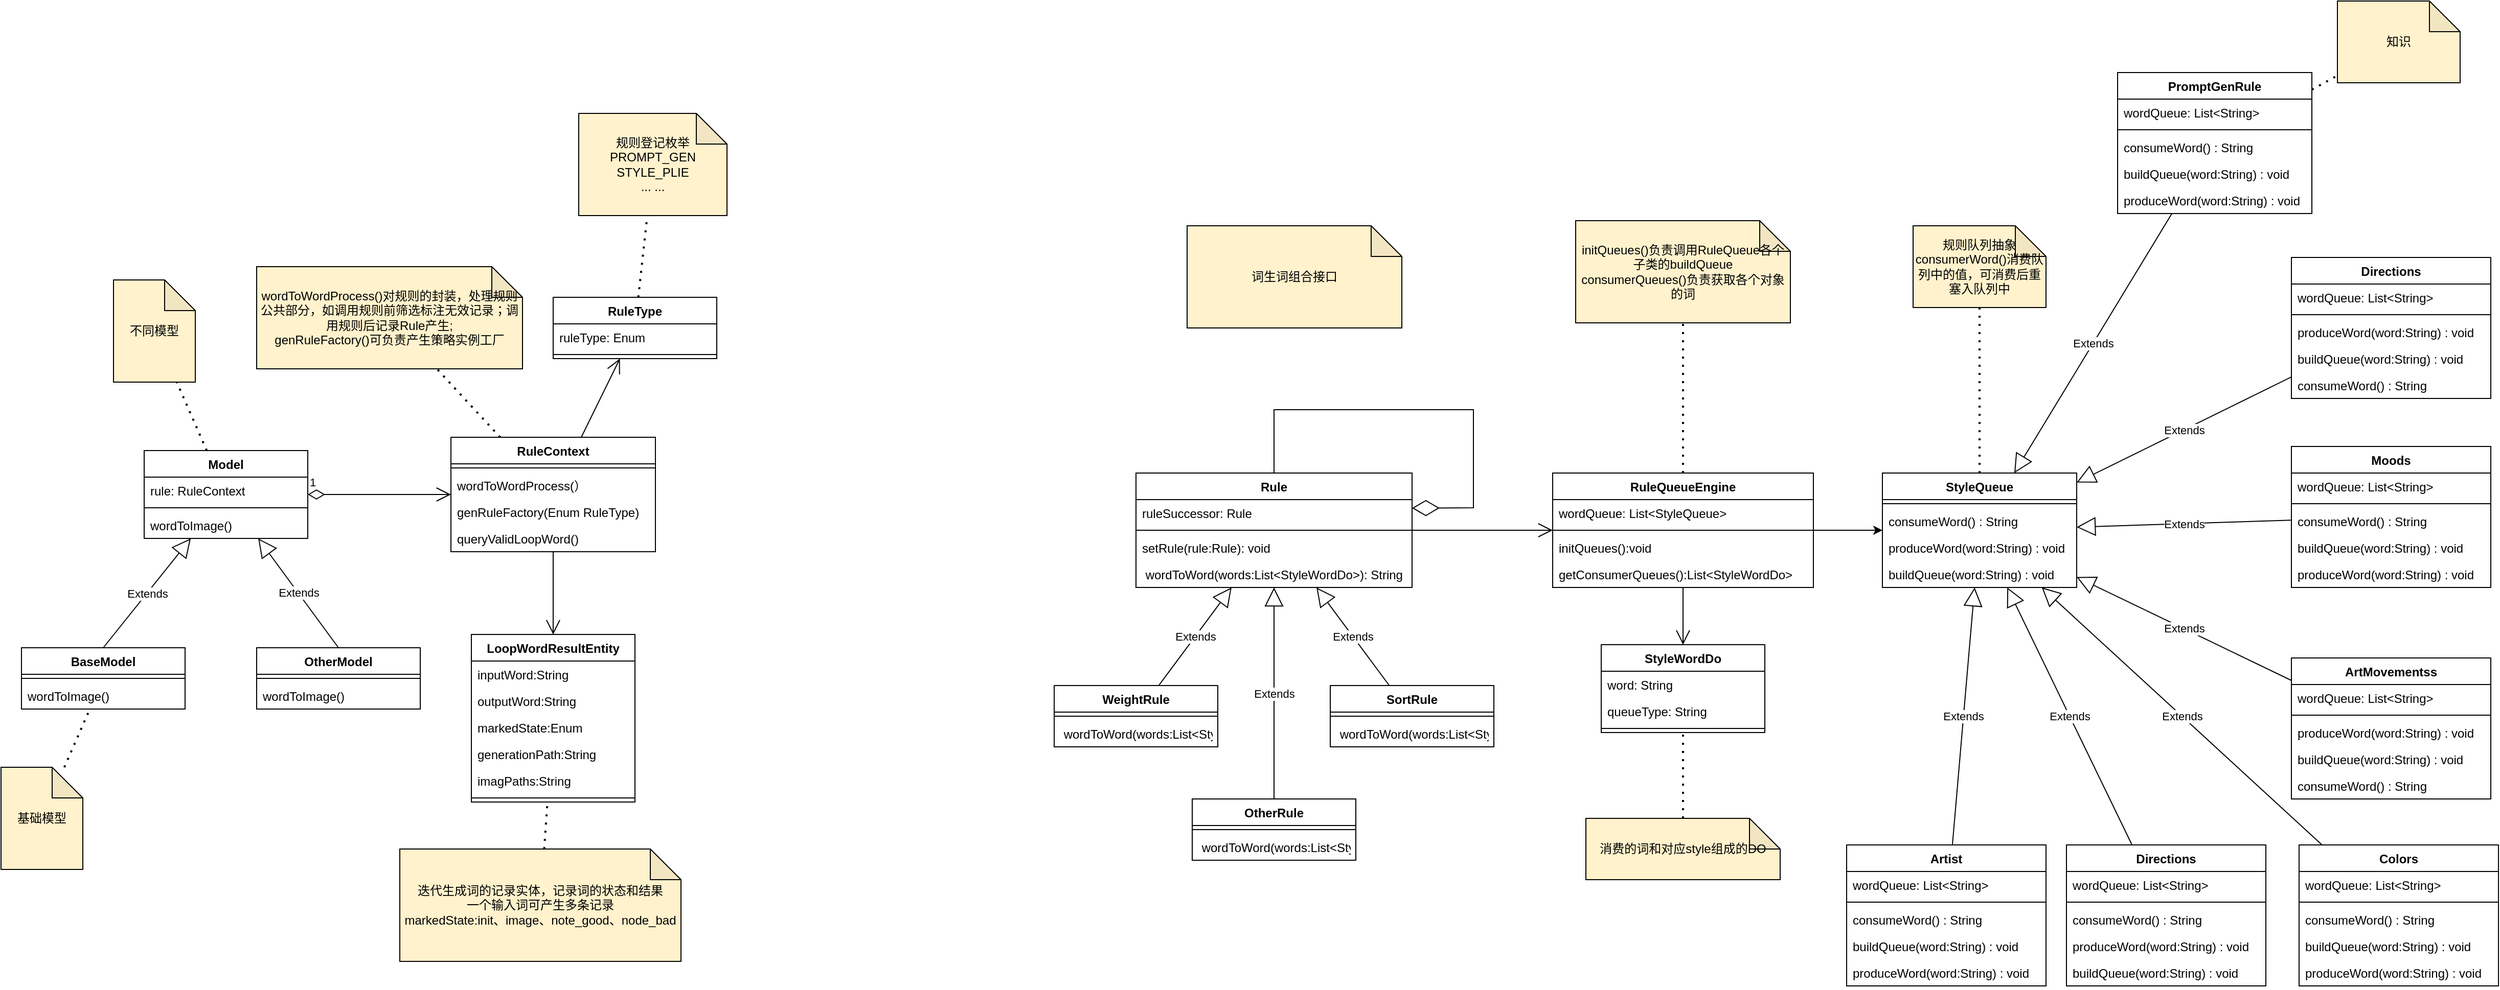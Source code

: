 <mxfile version="20.8.23" type="github">
  <diagram id="C5RBs43oDa-KdzZeNtuy" name="Page-1">
    <mxGraphModel dx="1760" dy="377" grid="1" gridSize="10" guides="1" tooltips="1" connect="1" arrows="1" fold="1" page="1" pageScale="1" pageWidth="827" pageHeight="1169" math="0" shadow="0">
      <root>
        <mxCell id="WIyWlLk6GJQsqaUBKTNV-0" />
        <mxCell id="WIyWlLk6GJQsqaUBKTNV-1" parent="WIyWlLk6GJQsqaUBKTNV-0" />
        <mxCell id="khj0u-b_a6s8w3uMLPm0-22" value="消费的词和对应style组成的DO" style="shape=note;whiteSpace=wrap;html=1;backgroundOutline=1;darkOpacity=0.05;fillColor=#FFF2CC;" vertex="1" parent="WIyWlLk6GJQsqaUBKTNV-1">
          <mxGeometry x="1310" y="1120" width="190" height="60" as="geometry" />
        </mxCell>
        <mxCell id="khj0u-b_a6s8w3uMLPm0-139" style="edgeStyle=orthogonalEdgeStyle;rounded=0;orthogonalLoop=1;jettySize=auto;html=1;" edge="1" parent="WIyWlLk6GJQsqaUBKTNV-1" source="khj0u-b_a6s8w3uMLPm0-25" target="khj0u-b_a6s8w3uMLPm0-44">
          <mxGeometry relative="1" as="geometry" />
        </mxCell>
        <mxCell id="khj0u-b_a6s8w3uMLPm0-25" value="RuleQueueEngine" style="swimlane;fontStyle=1;align=center;verticalAlign=top;childLayout=stackLayout;horizontal=1;startSize=26;horizontalStack=0;resizeParent=1;resizeParentMax=0;resizeLast=0;collapsible=1;marginBottom=0;" vertex="1" parent="WIyWlLk6GJQsqaUBKTNV-1">
          <mxGeometry x="1277.5" y="782" width="255" height="112" as="geometry" />
        </mxCell>
        <mxCell id="khj0u-b_a6s8w3uMLPm0-140" value="wordQueue: List&lt;StyleQueue&gt;" style="text;strokeColor=none;fillColor=none;align=left;verticalAlign=top;spacingLeft=4;spacingRight=4;overflow=hidden;rotatable=0;points=[[0,0.5],[1,0.5]];portConstraint=eastwest;" vertex="1" parent="khj0u-b_a6s8w3uMLPm0-25">
          <mxGeometry y="26" width="255" height="26" as="geometry" />
        </mxCell>
        <mxCell id="khj0u-b_a6s8w3uMLPm0-26" value="" style="line;strokeWidth=1;fillColor=none;align=left;verticalAlign=middle;spacingTop=-1;spacingLeft=3;spacingRight=3;rotatable=0;labelPosition=right;points=[];portConstraint=eastwest;strokeColor=inherit;" vertex="1" parent="khj0u-b_a6s8w3uMLPm0-25">
          <mxGeometry y="52" width="255" height="8" as="geometry" />
        </mxCell>
        <mxCell id="khj0u-b_a6s8w3uMLPm0-27" value="initQueues():void" style="text;strokeColor=none;fillColor=none;align=left;verticalAlign=top;spacingLeft=4;spacingRight=4;overflow=hidden;rotatable=0;points=[[0,0.5],[1,0.5]];portConstraint=eastwest;" vertex="1" parent="khj0u-b_a6s8w3uMLPm0-25">
          <mxGeometry y="60" width="255" height="26" as="geometry" />
        </mxCell>
        <mxCell id="khj0u-b_a6s8w3uMLPm0-28" value="getConsumerQueues():List&lt;StyleWordDo&gt;" style="text;strokeColor=none;fillColor=none;align=left;verticalAlign=top;spacingLeft=4;spacingRight=4;overflow=hidden;rotatable=0;points=[[0,0.5],[1,0.5]];portConstraint=eastwest;" vertex="1" parent="khj0u-b_a6s8w3uMLPm0-25">
          <mxGeometry y="86" width="255" height="26" as="geometry" />
        </mxCell>
        <mxCell id="khj0u-b_a6s8w3uMLPm0-30" value="initQueues()负责调用RuleQueue各个子类的buildQueue&lt;br&gt;consumerQueues()负责获取各个对象的词" style="shape=note;whiteSpace=wrap;html=1;backgroundOutline=1;darkOpacity=0.05;fillColor=#FFF2CC;" vertex="1" parent="WIyWlLk6GJQsqaUBKTNV-1">
          <mxGeometry x="1300" y="535" width="210" height="100" as="geometry" />
        </mxCell>
        <mxCell id="khj0u-b_a6s8w3uMLPm0-31" value="" style="endArrow=none;dashed=1;html=1;dashPattern=1 3;strokeWidth=2;rounded=0;" edge="1" parent="WIyWlLk6GJQsqaUBKTNV-1" source="khj0u-b_a6s8w3uMLPm0-25" target="khj0u-b_a6s8w3uMLPm0-30">
          <mxGeometry width="50" height="50" relative="1" as="geometry">
            <mxPoint x="1510" y="1102" as="sourcePoint" />
            <mxPoint x="1560" y="1052" as="targetPoint" />
          </mxGeometry>
        </mxCell>
        <mxCell id="khj0u-b_a6s8w3uMLPm0-32" value="Model" style="swimlane;fontStyle=1;align=center;verticalAlign=top;childLayout=stackLayout;horizontal=1;startSize=26;horizontalStack=0;resizeParent=1;resizeParentMax=0;resizeLast=0;collapsible=1;marginBottom=0;" vertex="1" parent="WIyWlLk6GJQsqaUBKTNV-1">
          <mxGeometry x="-100" y="760" width="160" height="86" as="geometry" />
        </mxCell>
        <mxCell id="khj0u-b_a6s8w3uMLPm0-33" value="rule: RuleContext" style="text;strokeColor=none;fillColor=none;align=left;verticalAlign=top;spacingLeft=4;spacingRight=4;overflow=hidden;rotatable=0;points=[[0,0.5],[1,0.5]];portConstraint=eastwest;" vertex="1" parent="khj0u-b_a6s8w3uMLPm0-32">
          <mxGeometry y="26" width="160" height="26" as="geometry" />
        </mxCell>
        <mxCell id="khj0u-b_a6s8w3uMLPm0-34" value="" style="line;strokeWidth=1;fillColor=none;align=left;verticalAlign=middle;spacingTop=-1;spacingLeft=3;spacingRight=3;rotatable=0;labelPosition=right;points=[];portConstraint=eastwest;strokeColor=inherit;" vertex="1" parent="khj0u-b_a6s8w3uMLPm0-32">
          <mxGeometry y="52" width="160" height="8" as="geometry" />
        </mxCell>
        <mxCell id="khj0u-b_a6s8w3uMLPm0-35" value="wordToImage()" style="text;strokeColor=none;fillColor=none;align=left;verticalAlign=top;spacingLeft=4;spacingRight=4;overflow=hidden;rotatable=0;points=[[0,0.5],[1,0.5]];portConstraint=eastwest;" vertex="1" parent="khj0u-b_a6s8w3uMLPm0-32">
          <mxGeometry y="60" width="160" height="26" as="geometry" />
        </mxCell>
        <mxCell id="khj0u-b_a6s8w3uMLPm0-36" value="BaseModel" style="swimlane;fontStyle=1;align=center;verticalAlign=top;childLayout=stackLayout;horizontal=1;startSize=26;horizontalStack=0;resizeParent=1;resizeParentMax=0;resizeLast=0;collapsible=1;marginBottom=0;" vertex="1" parent="WIyWlLk6GJQsqaUBKTNV-1">
          <mxGeometry x="-220" y="953" width="160" height="60" as="geometry" />
        </mxCell>
        <mxCell id="khj0u-b_a6s8w3uMLPm0-37" value="" style="line;strokeWidth=1;fillColor=none;align=left;verticalAlign=middle;spacingTop=-1;spacingLeft=3;spacingRight=3;rotatable=0;labelPosition=right;points=[];portConstraint=eastwest;strokeColor=inherit;" vertex="1" parent="khj0u-b_a6s8w3uMLPm0-36">
          <mxGeometry y="26" width="160" height="8" as="geometry" />
        </mxCell>
        <mxCell id="khj0u-b_a6s8w3uMLPm0-38" value="wordToImage()" style="text;strokeColor=none;fillColor=none;align=left;verticalAlign=top;spacingLeft=4;spacingRight=4;overflow=hidden;rotatable=0;points=[[0,0.5],[1,0.5]];portConstraint=eastwest;" vertex="1" parent="khj0u-b_a6s8w3uMLPm0-36">
          <mxGeometry y="34" width="160" height="26" as="geometry" />
        </mxCell>
        <mxCell id="khj0u-b_a6s8w3uMLPm0-39" value="Extends" style="endArrow=block;endSize=16;endFill=0;html=1;rounded=0;exitX=0.5;exitY=0;exitDx=0;exitDy=0;" edge="1" parent="WIyWlLk6GJQsqaUBKTNV-1" source="khj0u-b_a6s8w3uMLPm0-36" target="khj0u-b_a6s8w3uMLPm0-32">
          <mxGeometry width="160" relative="1" as="geometry">
            <mxPoint x="50" y="903" as="sourcePoint" />
            <mxPoint x="210" y="903" as="targetPoint" />
          </mxGeometry>
        </mxCell>
        <mxCell id="khj0u-b_a6s8w3uMLPm0-40" value="OtherModel" style="swimlane;fontStyle=1;align=center;verticalAlign=top;childLayout=stackLayout;horizontal=1;startSize=26;horizontalStack=0;resizeParent=1;resizeParentMax=0;resizeLast=0;collapsible=1;marginBottom=0;" vertex="1" parent="WIyWlLk6GJQsqaUBKTNV-1">
          <mxGeometry x="10" y="953" width="160" height="60" as="geometry" />
        </mxCell>
        <mxCell id="khj0u-b_a6s8w3uMLPm0-41" value="" style="line;strokeWidth=1;fillColor=none;align=left;verticalAlign=middle;spacingTop=-1;spacingLeft=3;spacingRight=3;rotatable=0;labelPosition=right;points=[];portConstraint=eastwest;strokeColor=inherit;" vertex="1" parent="khj0u-b_a6s8w3uMLPm0-40">
          <mxGeometry y="26" width="160" height="8" as="geometry" />
        </mxCell>
        <mxCell id="khj0u-b_a6s8w3uMLPm0-42" value="wordToImage()" style="text;strokeColor=none;fillColor=none;align=left;verticalAlign=top;spacingLeft=4;spacingRight=4;overflow=hidden;rotatable=0;points=[[0,0.5],[1,0.5]];portConstraint=eastwest;" vertex="1" parent="khj0u-b_a6s8w3uMLPm0-40">
          <mxGeometry y="34" width="160" height="26" as="geometry" />
        </mxCell>
        <mxCell id="khj0u-b_a6s8w3uMLPm0-43" value="Extends" style="endArrow=block;endSize=16;endFill=0;html=1;rounded=0;exitX=0.5;exitY=0;exitDx=0;exitDy=0;" edge="1" parent="WIyWlLk6GJQsqaUBKTNV-1" source="khj0u-b_a6s8w3uMLPm0-40" target="khj0u-b_a6s8w3uMLPm0-32">
          <mxGeometry width="160" relative="1" as="geometry">
            <mxPoint x="120" y="923" as="sourcePoint" />
            <mxPoint x="280" y="923" as="targetPoint" />
          </mxGeometry>
        </mxCell>
        <mxCell id="khj0u-b_a6s8w3uMLPm0-44" value="StyleQueue" style="swimlane;fontStyle=1;align=center;verticalAlign=top;childLayout=stackLayout;horizontal=1;startSize=26;horizontalStack=0;resizeParent=1;resizeParentMax=0;resizeLast=0;collapsible=1;marginBottom=0;" vertex="1" parent="WIyWlLk6GJQsqaUBKTNV-1">
          <mxGeometry x="1600" y="782" width="190" height="112" as="geometry" />
        </mxCell>
        <mxCell id="khj0u-b_a6s8w3uMLPm0-45" value="" style="line;strokeWidth=1;fillColor=none;align=left;verticalAlign=middle;spacingTop=-1;spacingLeft=3;spacingRight=3;rotatable=0;labelPosition=right;points=[];portConstraint=eastwest;strokeColor=inherit;" vertex="1" parent="khj0u-b_a6s8w3uMLPm0-44">
          <mxGeometry y="26" width="190" height="8" as="geometry" />
        </mxCell>
        <mxCell id="khj0u-b_a6s8w3uMLPm0-46" value="consumeWord() : String" style="text;strokeColor=none;fillColor=none;align=left;verticalAlign=top;spacingLeft=4;spacingRight=4;overflow=hidden;rotatable=0;points=[[0,0.5],[1,0.5]];portConstraint=eastwest;" vertex="1" parent="khj0u-b_a6s8w3uMLPm0-44">
          <mxGeometry y="34" width="190" height="26" as="geometry" />
        </mxCell>
        <mxCell id="khj0u-b_a6s8w3uMLPm0-132" value="produceWord(word:String) : void" style="text;strokeColor=none;fillColor=none;align=left;verticalAlign=top;spacingLeft=4;spacingRight=4;overflow=hidden;rotatable=0;points=[[0,0.5],[1,0.5]];portConstraint=eastwest;" vertex="1" parent="khj0u-b_a6s8w3uMLPm0-44">
          <mxGeometry y="60" width="190" height="26" as="geometry" />
        </mxCell>
        <mxCell id="khj0u-b_a6s8w3uMLPm0-133" value="buildQueue(word:String) : void" style="text;strokeColor=none;fillColor=none;align=left;verticalAlign=top;spacingLeft=4;spacingRight=4;overflow=hidden;rotatable=0;points=[[0,0.5],[1,0.5]];portConstraint=eastwest;" vertex="1" parent="khj0u-b_a6s8w3uMLPm0-44">
          <mxGeometry y="86" width="190" height="26" as="geometry" />
        </mxCell>
        <mxCell id="khj0u-b_a6s8w3uMLPm0-48" value="Directions" style="swimlane;fontStyle=1;align=center;verticalAlign=top;childLayout=stackLayout;horizontal=1;startSize=26;horizontalStack=0;resizeParent=1;resizeParentMax=0;resizeLast=0;collapsible=1;marginBottom=0;" vertex="1" parent="WIyWlLk6GJQsqaUBKTNV-1">
          <mxGeometry x="2000" y="571" width="195" height="138" as="geometry" />
        </mxCell>
        <mxCell id="khj0u-b_a6s8w3uMLPm0-122" value="wordQueue: List&lt;String&gt;" style="text;strokeColor=none;fillColor=none;align=left;verticalAlign=top;spacingLeft=4;spacingRight=4;overflow=hidden;rotatable=0;points=[[0,0.5],[1,0.5]];portConstraint=eastwest;" vertex="1" parent="khj0u-b_a6s8w3uMLPm0-48">
          <mxGeometry y="26" width="195" height="26" as="geometry" />
        </mxCell>
        <mxCell id="khj0u-b_a6s8w3uMLPm0-49" value="" style="line;strokeWidth=1;fillColor=none;align=left;verticalAlign=middle;spacingTop=-1;spacingLeft=3;spacingRight=3;rotatable=0;labelPosition=right;points=[];portConstraint=eastwest;strokeColor=inherit;" vertex="1" parent="khj0u-b_a6s8w3uMLPm0-48">
          <mxGeometry y="52" width="195" height="8" as="geometry" />
        </mxCell>
        <mxCell id="khj0u-b_a6s8w3uMLPm0-146" value="produceWord(word:String) : void" style="text;strokeColor=none;fillColor=none;align=left;verticalAlign=top;spacingLeft=4;spacingRight=4;overflow=hidden;rotatable=0;points=[[0,0.5],[1,0.5]];portConstraint=eastwest;" vertex="1" parent="khj0u-b_a6s8w3uMLPm0-48">
          <mxGeometry y="60" width="195" height="26" as="geometry" />
        </mxCell>
        <mxCell id="khj0u-b_a6s8w3uMLPm0-145" value="buildQueue(word:String) : void" style="text;strokeColor=none;fillColor=none;align=left;verticalAlign=top;spacingLeft=4;spacingRight=4;overflow=hidden;rotatable=0;points=[[0,0.5],[1,0.5]];portConstraint=eastwest;" vertex="1" parent="khj0u-b_a6s8w3uMLPm0-48">
          <mxGeometry y="86" width="195" height="26" as="geometry" />
        </mxCell>
        <mxCell id="khj0u-b_a6s8w3uMLPm0-144" value="consumeWord() : String" style="text;strokeColor=none;fillColor=none;align=left;verticalAlign=top;spacingLeft=4;spacingRight=4;overflow=hidden;rotatable=0;points=[[0,0.5],[1,0.5]];portConstraint=eastwest;" vertex="1" parent="khj0u-b_a6s8w3uMLPm0-48">
          <mxGeometry y="112" width="195" height="26" as="geometry" />
        </mxCell>
        <mxCell id="khj0u-b_a6s8w3uMLPm0-51" value="PromptGenRule" style="swimlane;fontStyle=1;align=center;verticalAlign=top;childLayout=stackLayout;horizontal=1;startSize=26;horizontalStack=0;resizeParent=1;resizeParentMax=0;resizeLast=0;collapsible=1;marginBottom=0;" vertex="1" parent="WIyWlLk6GJQsqaUBKTNV-1">
          <mxGeometry x="1830" y="390" width="190" height="138" as="geometry" />
        </mxCell>
        <mxCell id="khj0u-b_a6s8w3uMLPm0-121" value="wordQueue: List&lt;String&gt;" style="text;strokeColor=none;fillColor=none;align=left;verticalAlign=top;spacingLeft=4;spacingRight=4;overflow=hidden;rotatable=0;points=[[0,0.5],[1,0.5]];portConstraint=eastwest;" vertex="1" parent="khj0u-b_a6s8w3uMLPm0-51">
          <mxGeometry y="26" width="190" height="26" as="geometry" />
        </mxCell>
        <mxCell id="khj0u-b_a6s8w3uMLPm0-52" value="" style="line;strokeWidth=1;fillColor=none;align=left;verticalAlign=middle;spacingTop=-1;spacingLeft=3;spacingRight=3;rotatable=0;labelPosition=right;points=[];portConstraint=eastwest;strokeColor=inherit;" vertex="1" parent="khj0u-b_a6s8w3uMLPm0-51">
          <mxGeometry y="52" width="190" height="8" as="geometry" />
        </mxCell>
        <mxCell id="khj0u-b_a6s8w3uMLPm0-141" value="consumeWord() : String" style="text;strokeColor=none;fillColor=none;align=left;verticalAlign=top;spacingLeft=4;spacingRight=4;overflow=hidden;rotatable=0;points=[[0,0.5],[1,0.5]];portConstraint=eastwest;" vertex="1" parent="khj0u-b_a6s8w3uMLPm0-51">
          <mxGeometry y="60" width="190" height="26" as="geometry" />
        </mxCell>
        <mxCell id="khj0u-b_a6s8w3uMLPm0-143" value="buildQueue(word:String) : void" style="text;strokeColor=none;fillColor=none;align=left;verticalAlign=top;spacingLeft=4;spacingRight=4;overflow=hidden;rotatable=0;points=[[0,0.5],[1,0.5]];portConstraint=eastwest;" vertex="1" parent="khj0u-b_a6s8w3uMLPm0-51">
          <mxGeometry y="86" width="190" height="26" as="geometry" />
        </mxCell>
        <mxCell id="khj0u-b_a6s8w3uMLPm0-142" value="produceWord(word:String) : void" style="text;strokeColor=none;fillColor=none;align=left;verticalAlign=top;spacingLeft=4;spacingRight=4;overflow=hidden;rotatable=0;points=[[0,0.5],[1,0.5]];portConstraint=eastwest;" vertex="1" parent="khj0u-b_a6s8w3uMLPm0-51">
          <mxGeometry y="112" width="190" height="26" as="geometry" />
        </mxCell>
        <mxCell id="khj0u-b_a6s8w3uMLPm0-55" value="Extends" style="endArrow=block;endSize=16;endFill=0;html=1;rounded=0;" edge="1" parent="WIyWlLk6GJQsqaUBKTNV-1" source="khj0u-b_a6s8w3uMLPm0-51" target="khj0u-b_a6s8w3uMLPm0-44">
          <mxGeometry width="160" relative="1" as="geometry">
            <mxPoint x="1830" y="849" as="sourcePoint" />
            <mxPoint x="1990" y="849" as="targetPoint" />
          </mxGeometry>
        </mxCell>
        <mxCell id="khj0u-b_a6s8w3uMLPm0-56" value="规则队列抽象&lt;br&gt;consumerWord()消费队列中的值，可消费后重塞入队列中" style="shape=note;whiteSpace=wrap;html=1;backgroundOutline=1;darkOpacity=0.05;fillColor=#FFF2CC;" vertex="1" parent="WIyWlLk6GJQsqaUBKTNV-1">
          <mxGeometry x="1630" y="540" width="130" height="80" as="geometry" />
        </mxCell>
        <mxCell id="khj0u-b_a6s8w3uMLPm0-57" value="" style="endArrow=none;dashed=1;html=1;dashPattern=1 3;strokeWidth=2;rounded=0;" edge="1" parent="WIyWlLk6GJQsqaUBKTNV-1" source="khj0u-b_a6s8w3uMLPm0-44" target="khj0u-b_a6s8w3uMLPm0-56">
          <mxGeometry width="50" height="50" relative="1" as="geometry">
            <mxPoint x="1700" y="709" as="sourcePoint" />
            <mxPoint x="1750" y="659" as="targetPoint" />
          </mxGeometry>
        </mxCell>
        <mxCell id="khj0u-b_a6s8w3uMLPm0-58" value="知识" style="shape=note;whiteSpace=wrap;html=1;backgroundOutline=1;darkOpacity=0.05;fillColor=#FFF2CC;" vertex="1" parent="WIyWlLk6GJQsqaUBKTNV-1">
          <mxGeometry x="2045" y="320" width="120" height="80" as="geometry" />
        </mxCell>
        <mxCell id="khj0u-b_a6s8w3uMLPm0-59" value="" style="endArrow=none;dashed=1;html=1;dashPattern=1 3;strokeWidth=2;rounded=0;" edge="1" parent="WIyWlLk6GJQsqaUBKTNV-1" source="khj0u-b_a6s8w3uMLPm0-51" target="khj0u-b_a6s8w3uMLPm0-58">
          <mxGeometry width="50" height="50" relative="1" as="geometry">
            <mxPoint x="2070" y="729" as="sourcePoint" />
            <mxPoint x="2120" y="679" as="targetPoint" />
          </mxGeometry>
        </mxCell>
        <mxCell id="khj0u-b_a6s8w3uMLPm0-63" value="不同模型" style="shape=note;whiteSpace=wrap;html=1;backgroundOutline=1;darkOpacity=0.05;fillColor=#FFF2CC;" vertex="1" parent="WIyWlLk6GJQsqaUBKTNV-1">
          <mxGeometry x="-130" y="593" width="80" height="100" as="geometry" />
        </mxCell>
        <mxCell id="khj0u-b_a6s8w3uMLPm0-64" value="" style="endArrow=none;dashed=1;html=1;dashPattern=1 3;strokeWidth=2;rounded=0;" edge="1" parent="WIyWlLk6GJQsqaUBKTNV-1" source="khj0u-b_a6s8w3uMLPm0-32" target="khj0u-b_a6s8w3uMLPm0-63">
          <mxGeometry width="50" height="50" relative="1" as="geometry">
            <mxPoint x="110" y="733" as="sourcePoint" />
            <mxPoint x="160" y="683" as="targetPoint" />
          </mxGeometry>
        </mxCell>
        <mxCell id="khj0u-b_a6s8w3uMLPm0-65" value="RuleContext" style="swimlane;fontStyle=1;align=center;verticalAlign=top;childLayout=stackLayout;horizontal=1;startSize=26;horizontalStack=0;resizeParent=1;resizeParentMax=0;resizeLast=0;collapsible=1;marginBottom=0;fillColor=#FFFFFF;" vertex="1" parent="WIyWlLk6GJQsqaUBKTNV-1">
          <mxGeometry x="200" y="747" width="200" height="112" as="geometry" />
        </mxCell>
        <mxCell id="khj0u-b_a6s8w3uMLPm0-66" value="" style="line;strokeWidth=1;fillColor=none;align=left;verticalAlign=middle;spacingTop=-1;spacingLeft=3;spacingRight=3;rotatable=0;labelPosition=right;points=[];portConstraint=eastwest;strokeColor=inherit;" vertex="1" parent="khj0u-b_a6s8w3uMLPm0-65">
          <mxGeometry y="26" width="200" height="8" as="geometry" />
        </mxCell>
        <mxCell id="khj0u-b_a6s8w3uMLPm0-67" value="wordToWordProcess(）" style="text;strokeColor=none;fillColor=none;align=left;verticalAlign=top;spacingLeft=4;spacingRight=4;overflow=hidden;rotatable=0;points=[[0,0.5],[1,0.5]];portConstraint=eastwest;" vertex="1" parent="khj0u-b_a6s8w3uMLPm0-65">
          <mxGeometry y="34" width="200" height="26" as="geometry" />
        </mxCell>
        <mxCell id="khj0u-b_a6s8w3uMLPm0-68" value="genRuleFactory(Enum RuleType)" style="text;strokeColor=none;fillColor=none;align=left;verticalAlign=top;spacingLeft=4;spacingRight=4;overflow=hidden;rotatable=0;points=[[0,0.5],[1,0.5]];portConstraint=eastwest;" vertex="1" parent="khj0u-b_a6s8w3uMLPm0-65">
          <mxGeometry y="60" width="200" height="26" as="geometry" />
        </mxCell>
        <mxCell id="khj0u-b_a6s8w3uMLPm0-69" value="queryValidLoopWord()" style="text;strokeColor=none;fillColor=none;align=left;verticalAlign=top;spacingLeft=4;spacingRight=4;overflow=hidden;rotatable=0;points=[[0,0.5],[1,0.5]];portConstraint=eastwest;" vertex="1" parent="khj0u-b_a6s8w3uMLPm0-65">
          <mxGeometry y="86" width="200" height="26" as="geometry" />
        </mxCell>
        <mxCell id="khj0u-b_a6s8w3uMLPm0-70" value="1" style="endArrow=open;html=1;endSize=12;startArrow=diamondThin;startSize=14;startFill=0;edgeStyle=orthogonalEdgeStyle;align=left;verticalAlign=bottom;rounded=0;" edge="1" parent="WIyWlLk6GJQsqaUBKTNV-1" source="khj0u-b_a6s8w3uMLPm0-32" target="khj0u-b_a6s8w3uMLPm0-65">
          <mxGeometry x="-1" y="3" relative="1" as="geometry">
            <mxPoint x="240" y="870" as="sourcePoint" />
            <mxPoint x="400" y="870" as="targetPoint" />
          </mxGeometry>
        </mxCell>
        <mxCell id="khj0u-b_a6s8w3uMLPm0-71" value="wordToWordProcess()对规则的封装，处理规则公共部分，如调用规则前筛选标注无效记录；调用规则后记录Rule产生;&lt;br&gt;genRuleFactory()可负责产生策略实例工厂" style="shape=note;whiteSpace=wrap;html=1;backgroundOutline=1;darkOpacity=0.05;fillColor=#FFF2CC;" vertex="1" parent="WIyWlLk6GJQsqaUBKTNV-1">
          <mxGeometry x="10" y="580" width="260" height="100" as="geometry" />
        </mxCell>
        <mxCell id="khj0u-b_a6s8w3uMLPm0-72" value="" style="endArrow=none;dashed=1;html=1;dashPattern=1 3;strokeWidth=2;rounded=0;" edge="1" parent="WIyWlLk6GJQsqaUBKTNV-1" source="khj0u-b_a6s8w3uMLPm0-65" target="khj0u-b_a6s8w3uMLPm0-71">
          <mxGeometry width="50" height="50" relative="1" as="geometry">
            <mxPoint x="400" y="710" as="sourcePoint" />
            <mxPoint x="450" y="660" as="targetPoint" />
          </mxGeometry>
        </mxCell>
        <mxCell id="khj0u-b_a6s8w3uMLPm0-73" value="RuleType" style="swimlane;fontStyle=1;align=center;verticalAlign=top;childLayout=stackLayout;horizontal=1;startSize=26;horizontalStack=0;resizeParent=1;resizeParentMax=0;resizeLast=0;collapsible=1;marginBottom=0;fillColor=#FFFFFF;" vertex="1" parent="WIyWlLk6GJQsqaUBKTNV-1">
          <mxGeometry x="300" y="610" width="160" height="60" as="geometry" />
        </mxCell>
        <mxCell id="khj0u-b_a6s8w3uMLPm0-74" value="ruleType: Enum" style="text;strokeColor=none;fillColor=none;align=left;verticalAlign=top;spacingLeft=4;spacingRight=4;overflow=hidden;rotatable=0;points=[[0,0.5],[1,0.5]];portConstraint=eastwest;" vertex="1" parent="khj0u-b_a6s8w3uMLPm0-73">
          <mxGeometry y="26" width="160" height="26" as="geometry" />
        </mxCell>
        <mxCell id="khj0u-b_a6s8w3uMLPm0-75" value="" style="line;strokeWidth=1;fillColor=none;align=left;verticalAlign=middle;spacingTop=-1;spacingLeft=3;spacingRight=3;rotatable=0;labelPosition=right;points=[];portConstraint=eastwest;strokeColor=inherit;" vertex="1" parent="khj0u-b_a6s8w3uMLPm0-73">
          <mxGeometry y="52" width="160" height="8" as="geometry" />
        </mxCell>
        <mxCell id="khj0u-b_a6s8w3uMLPm0-76" value="" style="endArrow=open;endFill=1;endSize=12;html=1;rounded=0;" edge="1" parent="WIyWlLk6GJQsqaUBKTNV-1" source="khj0u-b_a6s8w3uMLPm0-65" target="khj0u-b_a6s8w3uMLPm0-73">
          <mxGeometry width="160" relative="1" as="geometry">
            <mxPoint x="430" y="710" as="sourcePoint" />
            <mxPoint x="590" y="710" as="targetPoint" />
          </mxGeometry>
        </mxCell>
        <mxCell id="khj0u-b_a6s8w3uMLPm0-77" value="规则登记枚举&lt;br&gt;PROMPT_GEN&lt;br&gt;STYLE_PLIE&lt;br&gt;... ..." style="shape=note;whiteSpace=wrap;html=1;backgroundOutline=1;darkOpacity=0.05;fillColor=#FFF2CC;" vertex="1" parent="WIyWlLk6GJQsqaUBKTNV-1">
          <mxGeometry x="325" y="430" width="145" height="100" as="geometry" />
        </mxCell>
        <mxCell id="khj0u-b_a6s8w3uMLPm0-78" value="" style="endArrow=none;dashed=1;html=1;dashPattern=1 3;strokeWidth=2;rounded=0;" edge="1" parent="WIyWlLk6GJQsqaUBKTNV-1" source="khj0u-b_a6s8w3uMLPm0-73" target="khj0u-b_a6s8w3uMLPm0-77">
          <mxGeometry width="50" height="50" relative="1" as="geometry">
            <mxPoint x="490" y="550" as="sourcePoint" />
            <mxPoint x="540" y="500" as="targetPoint" />
          </mxGeometry>
        </mxCell>
        <mxCell id="khj0u-b_a6s8w3uMLPm0-79" value="LoopWordResultEntity" style="swimlane;fontStyle=1;align=center;verticalAlign=top;childLayout=stackLayout;horizontal=1;startSize=26;horizontalStack=0;resizeParent=1;resizeParentMax=0;resizeLast=0;collapsible=1;marginBottom=0;fillColor=#FFFFFF;" vertex="1" parent="WIyWlLk6GJQsqaUBKTNV-1">
          <mxGeometry x="220" y="940" width="160" height="164" as="geometry" />
        </mxCell>
        <mxCell id="khj0u-b_a6s8w3uMLPm0-80" value="inputWord:String" style="text;strokeColor=none;fillColor=none;align=left;verticalAlign=top;spacingLeft=4;spacingRight=4;overflow=hidden;rotatable=0;points=[[0,0.5],[1,0.5]];portConstraint=eastwest;" vertex="1" parent="khj0u-b_a6s8w3uMLPm0-79">
          <mxGeometry y="26" width="160" height="26" as="geometry" />
        </mxCell>
        <mxCell id="khj0u-b_a6s8w3uMLPm0-81" value="outputWord:String" style="text;strokeColor=none;fillColor=none;align=left;verticalAlign=top;spacingLeft=4;spacingRight=4;overflow=hidden;rotatable=0;points=[[0,0.5],[1,0.5]];portConstraint=eastwest;" vertex="1" parent="khj0u-b_a6s8w3uMLPm0-79">
          <mxGeometry y="52" width="160" height="26" as="geometry" />
        </mxCell>
        <mxCell id="khj0u-b_a6s8w3uMLPm0-82" value="markedState:Enum" style="text;strokeColor=none;fillColor=none;align=left;verticalAlign=top;spacingLeft=4;spacingRight=4;overflow=hidden;rotatable=0;points=[[0,0.5],[1,0.5]];portConstraint=eastwest;" vertex="1" parent="khj0u-b_a6s8w3uMLPm0-79">
          <mxGeometry y="78" width="160" height="26" as="geometry" />
        </mxCell>
        <mxCell id="khj0u-b_a6s8w3uMLPm0-83" value="generationPath:String" style="text;strokeColor=none;fillColor=none;align=left;verticalAlign=top;spacingLeft=4;spacingRight=4;overflow=hidden;rotatable=0;points=[[0,0.5],[1,0.5]];portConstraint=eastwest;" vertex="1" parent="khj0u-b_a6s8w3uMLPm0-79">
          <mxGeometry y="104" width="160" height="26" as="geometry" />
        </mxCell>
        <mxCell id="khj0u-b_a6s8w3uMLPm0-84" value="imagPaths:String" style="text;strokeColor=none;fillColor=none;align=left;verticalAlign=top;spacingLeft=4;spacingRight=4;overflow=hidden;rotatable=0;points=[[0,0.5],[1,0.5]];portConstraint=eastwest;" vertex="1" parent="khj0u-b_a6s8w3uMLPm0-79">
          <mxGeometry y="130" width="160" height="26" as="geometry" />
        </mxCell>
        <mxCell id="khj0u-b_a6s8w3uMLPm0-85" value="" style="line;strokeWidth=1;fillColor=none;align=left;verticalAlign=middle;spacingTop=-1;spacingLeft=3;spacingRight=3;rotatable=0;labelPosition=right;points=[];portConstraint=eastwest;strokeColor=inherit;" vertex="1" parent="khj0u-b_a6s8w3uMLPm0-79">
          <mxGeometry y="156" width="160" height="8" as="geometry" />
        </mxCell>
        <mxCell id="khj0u-b_a6s8w3uMLPm0-86" value="迭代生成词的记录实体，记录词的状态和结果&lt;br&gt;一个输入词可产生多条记录&lt;br&gt;markedState:init、image、note_good、node_bad" style="shape=note;whiteSpace=wrap;html=1;backgroundOutline=1;darkOpacity=0.05;fillColor=#FFF2CC;" vertex="1" parent="WIyWlLk6GJQsqaUBKTNV-1">
          <mxGeometry x="150" y="1150" width="275" height="110" as="geometry" />
        </mxCell>
        <mxCell id="khj0u-b_a6s8w3uMLPm0-87" value="" style="endArrow=none;dashed=1;html=1;dashPattern=1 3;strokeWidth=2;rounded=0;" edge="1" parent="WIyWlLk6GJQsqaUBKTNV-1" source="khj0u-b_a6s8w3uMLPm0-86" target="khj0u-b_a6s8w3uMLPm0-79">
          <mxGeometry width="50" height="50" relative="1" as="geometry">
            <mxPoint x="120" y="1170" as="sourcePoint" />
            <mxPoint x="170" y="1120" as="targetPoint" />
          </mxGeometry>
        </mxCell>
        <mxCell id="khj0u-b_a6s8w3uMLPm0-88" value="" style="endArrow=open;endFill=1;endSize=12;html=1;rounded=0;" edge="1" parent="WIyWlLk6GJQsqaUBKTNV-1" source="khj0u-b_a6s8w3uMLPm0-65" target="khj0u-b_a6s8w3uMLPm0-79">
          <mxGeometry width="160" relative="1" as="geometry">
            <mxPoint x="380" y="890" as="sourcePoint" />
            <mxPoint x="540" y="890" as="targetPoint" />
          </mxGeometry>
        </mxCell>
        <mxCell id="khj0u-b_a6s8w3uMLPm0-89" value="基础模型" style="shape=note;whiteSpace=wrap;html=1;backgroundOutline=1;darkOpacity=0.05;fillColor=#FFF2CC;" vertex="1" parent="WIyWlLk6GJQsqaUBKTNV-1">
          <mxGeometry x="-240" y="1070" width="80" height="100" as="geometry" />
        </mxCell>
        <mxCell id="khj0u-b_a6s8w3uMLPm0-90" value="" style="endArrow=none;dashed=1;html=1;dashPattern=1 3;strokeWidth=2;rounded=0;" edge="1" parent="WIyWlLk6GJQsqaUBKTNV-1" source="khj0u-b_a6s8w3uMLPm0-89" target="khj0u-b_a6s8w3uMLPm0-36">
          <mxGeometry width="50" height="50" relative="1" as="geometry">
            <mxPoint x="-100" y="1110" as="sourcePoint" />
            <mxPoint x="-50" y="1060" as="targetPoint" />
          </mxGeometry>
        </mxCell>
        <mxCell id="khj0u-b_a6s8w3uMLPm0-95" value="Moods" style="swimlane;fontStyle=1;align=center;verticalAlign=top;childLayout=stackLayout;horizontal=1;startSize=26;horizontalStack=0;resizeParent=1;resizeParentMax=0;resizeLast=0;collapsible=1;marginBottom=0;" vertex="1" parent="WIyWlLk6GJQsqaUBKTNV-1">
          <mxGeometry x="2000" y="756" width="195" height="138" as="geometry" />
        </mxCell>
        <mxCell id="khj0u-b_a6s8w3uMLPm0-123" value="wordQueue: List&lt;String&gt;" style="text;strokeColor=none;fillColor=none;align=left;verticalAlign=top;spacingLeft=4;spacingRight=4;overflow=hidden;rotatable=0;points=[[0,0.5],[1,0.5]];portConstraint=eastwest;" vertex="1" parent="khj0u-b_a6s8w3uMLPm0-95">
          <mxGeometry y="26" width="195" height="26" as="geometry" />
        </mxCell>
        <mxCell id="khj0u-b_a6s8w3uMLPm0-96" value="" style="line;strokeWidth=1;fillColor=none;align=left;verticalAlign=middle;spacingTop=-1;spacingLeft=3;spacingRight=3;rotatable=0;labelPosition=right;points=[];portConstraint=eastwest;strokeColor=inherit;" vertex="1" parent="khj0u-b_a6s8w3uMLPm0-95">
          <mxGeometry y="52" width="195" height="8" as="geometry" />
        </mxCell>
        <mxCell id="khj0u-b_a6s8w3uMLPm0-149" value="consumeWord() : String" style="text;strokeColor=none;fillColor=none;align=left;verticalAlign=top;spacingLeft=4;spacingRight=4;overflow=hidden;rotatable=0;points=[[0,0.5],[1,0.5]];portConstraint=eastwest;" vertex="1" parent="khj0u-b_a6s8w3uMLPm0-95">
          <mxGeometry y="60" width="195" height="26" as="geometry" />
        </mxCell>
        <mxCell id="khj0u-b_a6s8w3uMLPm0-148" value="buildQueue(word:String) : void" style="text;strokeColor=none;fillColor=none;align=left;verticalAlign=top;spacingLeft=4;spacingRight=4;overflow=hidden;rotatable=0;points=[[0,0.5],[1,0.5]];portConstraint=eastwest;" vertex="1" parent="khj0u-b_a6s8w3uMLPm0-95">
          <mxGeometry y="86" width="195" height="26" as="geometry" />
        </mxCell>
        <mxCell id="khj0u-b_a6s8w3uMLPm0-147" value="produceWord(word:String) : void" style="text;strokeColor=none;fillColor=none;align=left;verticalAlign=top;spacingLeft=4;spacingRight=4;overflow=hidden;rotatable=0;points=[[0,0.5],[1,0.5]];portConstraint=eastwest;" vertex="1" parent="khj0u-b_a6s8w3uMLPm0-95">
          <mxGeometry y="112" width="195" height="26" as="geometry" />
        </mxCell>
        <mxCell id="khj0u-b_a6s8w3uMLPm0-98" value="Artist" style="swimlane;fontStyle=1;align=center;verticalAlign=top;childLayout=stackLayout;horizontal=1;startSize=26;horizontalStack=0;resizeParent=1;resizeParentMax=0;resizeLast=0;collapsible=1;marginBottom=0;" vertex="1" parent="WIyWlLk6GJQsqaUBKTNV-1">
          <mxGeometry x="1565" y="1146" width="195" height="138" as="geometry" />
        </mxCell>
        <mxCell id="khj0u-b_a6s8w3uMLPm0-124" value="wordQueue: List&lt;String&gt;" style="text;strokeColor=none;fillColor=none;align=left;verticalAlign=top;spacingLeft=4;spacingRight=4;overflow=hidden;rotatable=0;points=[[0,0.5],[1,0.5]];portConstraint=eastwest;" vertex="1" parent="khj0u-b_a6s8w3uMLPm0-98">
          <mxGeometry y="26" width="195" height="26" as="geometry" />
        </mxCell>
        <mxCell id="khj0u-b_a6s8w3uMLPm0-99" value="" style="line;strokeWidth=1;fillColor=none;align=left;verticalAlign=middle;spacingTop=-1;spacingLeft=3;spacingRight=3;rotatable=0;labelPosition=right;points=[];portConstraint=eastwest;strokeColor=inherit;" vertex="1" parent="khj0u-b_a6s8w3uMLPm0-98">
          <mxGeometry y="52" width="195" height="8" as="geometry" />
        </mxCell>
        <mxCell id="khj0u-b_a6s8w3uMLPm0-159" value="consumeWord() : String" style="text;strokeColor=none;fillColor=none;align=left;verticalAlign=top;spacingLeft=4;spacingRight=4;overflow=hidden;rotatable=0;points=[[0,0.5],[1,0.5]];portConstraint=eastwest;" vertex="1" parent="khj0u-b_a6s8w3uMLPm0-98">
          <mxGeometry y="60" width="195" height="26" as="geometry" />
        </mxCell>
        <mxCell id="khj0u-b_a6s8w3uMLPm0-161" value="buildQueue(word:String) : void" style="text;strokeColor=none;fillColor=none;align=left;verticalAlign=top;spacingLeft=4;spacingRight=4;overflow=hidden;rotatable=0;points=[[0,0.5],[1,0.5]];portConstraint=eastwest;" vertex="1" parent="khj0u-b_a6s8w3uMLPm0-98">
          <mxGeometry y="86" width="195" height="26" as="geometry" />
        </mxCell>
        <mxCell id="khj0u-b_a6s8w3uMLPm0-160" value="produceWord(word:String) : void" style="text;strokeColor=none;fillColor=none;align=left;verticalAlign=top;spacingLeft=4;spacingRight=4;overflow=hidden;rotatable=0;points=[[0,0.5],[1,0.5]];portConstraint=eastwest;" vertex="1" parent="khj0u-b_a6s8w3uMLPm0-98">
          <mxGeometry y="112" width="195" height="26" as="geometry" />
        </mxCell>
        <mxCell id="khj0u-b_a6s8w3uMLPm0-101" value="ArtMovementss" style="swimlane;fontStyle=1;align=center;verticalAlign=top;childLayout=stackLayout;horizontal=1;startSize=26;horizontalStack=0;resizeParent=1;resizeParentMax=0;resizeLast=0;collapsible=1;marginBottom=0;" vertex="1" parent="WIyWlLk6GJQsqaUBKTNV-1">
          <mxGeometry x="2000" y="963" width="195" height="138" as="geometry" />
        </mxCell>
        <mxCell id="khj0u-b_a6s8w3uMLPm0-125" value="wordQueue: List&lt;String&gt;" style="text;strokeColor=none;fillColor=none;align=left;verticalAlign=top;spacingLeft=4;spacingRight=4;overflow=hidden;rotatable=0;points=[[0,0.5],[1,0.5]];portConstraint=eastwest;" vertex="1" parent="khj0u-b_a6s8w3uMLPm0-101">
          <mxGeometry y="26" width="195" height="26" as="geometry" />
        </mxCell>
        <mxCell id="khj0u-b_a6s8w3uMLPm0-102" value="" style="line;strokeWidth=1;fillColor=none;align=left;verticalAlign=middle;spacingTop=-1;spacingLeft=3;spacingRight=3;rotatable=0;labelPosition=right;points=[];portConstraint=eastwest;strokeColor=inherit;" vertex="1" parent="khj0u-b_a6s8w3uMLPm0-101">
          <mxGeometry y="52" width="195" height="8" as="geometry" />
        </mxCell>
        <mxCell id="khj0u-b_a6s8w3uMLPm0-152" value="produceWord(word:String) : void" style="text;strokeColor=none;fillColor=none;align=left;verticalAlign=top;spacingLeft=4;spacingRight=4;overflow=hidden;rotatable=0;points=[[0,0.5],[1,0.5]];portConstraint=eastwest;" vertex="1" parent="khj0u-b_a6s8w3uMLPm0-101">
          <mxGeometry y="60" width="195" height="26" as="geometry" />
        </mxCell>
        <mxCell id="khj0u-b_a6s8w3uMLPm0-151" value="buildQueue(word:String) : void" style="text;strokeColor=none;fillColor=none;align=left;verticalAlign=top;spacingLeft=4;spacingRight=4;overflow=hidden;rotatable=0;points=[[0,0.5],[1,0.5]];portConstraint=eastwest;" vertex="1" parent="khj0u-b_a6s8w3uMLPm0-101">
          <mxGeometry y="86" width="195" height="26" as="geometry" />
        </mxCell>
        <mxCell id="khj0u-b_a6s8w3uMLPm0-150" value="consumeWord() : String" style="text;strokeColor=none;fillColor=none;align=left;verticalAlign=top;spacingLeft=4;spacingRight=4;overflow=hidden;rotatable=0;points=[[0,0.5],[1,0.5]];portConstraint=eastwest;" vertex="1" parent="khj0u-b_a6s8w3uMLPm0-101">
          <mxGeometry y="112" width="195" height="26" as="geometry" />
        </mxCell>
        <mxCell id="khj0u-b_a6s8w3uMLPm0-104" value="Colors" style="swimlane;fontStyle=1;align=center;verticalAlign=top;childLayout=stackLayout;horizontal=1;startSize=26;horizontalStack=0;resizeParent=1;resizeParentMax=0;resizeLast=0;collapsible=1;marginBottom=0;" vertex="1" parent="WIyWlLk6GJQsqaUBKTNV-1">
          <mxGeometry x="2007.5" y="1146" width="195" height="138" as="geometry" />
        </mxCell>
        <mxCell id="khj0u-b_a6s8w3uMLPm0-126" value="wordQueue: List&lt;String&gt;" style="text;strokeColor=none;fillColor=none;align=left;verticalAlign=top;spacingLeft=4;spacingRight=4;overflow=hidden;rotatable=0;points=[[0,0.5],[1,0.5]];portConstraint=eastwest;" vertex="1" parent="khj0u-b_a6s8w3uMLPm0-104">
          <mxGeometry y="26" width="195" height="26" as="geometry" />
        </mxCell>
        <mxCell id="khj0u-b_a6s8w3uMLPm0-105" value="" style="line;strokeWidth=1;fillColor=none;align=left;verticalAlign=middle;spacingTop=-1;spacingLeft=3;spacingRight=3;rotatable=0;labelPosition=right;points=[];portConstraint=eastwest;strokeColor=inherit;" vertex="1" parent="khj0u-b_a6s8w3uMLPm0-104">
          <mxGeometry y="52" width="195" height="8" as="geometry" />
        </mxCell>
        <mxCell id="khj0u-b_a6s8w3uMLPm0-155" value="consumeWord() : String" style="text;strokeColor=none;fillColor=none;align=left;verticalAlign=top;spacingLeft=4;spacingRight=4;overflow=hidden;rotatable=0;points=[[0,0.5],[1,0.5]];portConstraint=eastwest;" vertex="1" parent="khj0u-b_a6s8w3uMLPm0-104">
          <mxGeometry y="60" width="195" height="26" as="geometry" />
        </mxCell>
        <mxCell id="khj0u-b_a6s8w3uMLPm0-154" value="buildQueue(word:String) : void" style="text;strokeColor=none;fillColor=none;align=left;verticalAlign=top;spacingLeft=4;spacingRight=4;overflow=hidden;rotatable=0;points=[[0,0.5],[1,0.5]];portConstraint=eastwest;" vertex="1" parent="khj0u-b_a6s8w3uMLPm0-104">
          <mxGeometry y="86" width="195" height="26" as="geometry" />
        </mxCell>
        <mxCell id="khj0u-b_a6s8w3uMLPm0-153" value="produceWord(word:String) : void" style="text;strokeColor=none;fillColor=none;align=left;verticalAlign=top;spacingLeft=4;spacingRight=4;overflow=hidden;rotatable=0;points=[[0,0.5],[1,0.5]];portConstraint=eastwest;" vertex="1" parent="khj0u-b_a6s8w3uMLPm0-104">
          <mxGeometry y="112" width="195" height="26" as="geometry" />
        </mxCell>
        <mxCell id="khj0u-b_a6s8w3uMLPm0-107" value="Directions" style="swimlane;fontStyle=1;align=center;verticalAlign=top;childLayout=stackLayout;horizontal=1;startSize=26;horizontalStack=0;resizeParent=1;resizeParentMax=0;resizeLast=0;collapsible=1;marginBottom=0;" vertex="1" parent="WIyWlLk6GJQsqaUBKTNV-1">
          <mxGeometry x="1780" y="1146" width="195" height="138" as="geometry" />
        </mxCell>
        <mxCell id="khj0u-b_a6s8w3uMLPm0-127" value="wordQueue: List&lt;String&gt;" style="text;strokeColor=none;fillColor=none;align=left;verticalAlign=top;spacingLeft=4;spacingRight=4;overflow=hidden;rotatable=0;points=[[0,0.5],[1,0.5]];portConstraint=eastwest;" vertex="1" parent="khj0u-b_a6s8w3uMLPm0-107">
          <mxGeometry y="26" width="195" height="26" as="geometry" />
        </mxCell>
        <mxCell id="khj0u-b_a6s8w3uMLPm0-108" value="" style="line;strokeWidth=1;fillColor=none;align=left;verticalAlign=middle;spacingTop=-1;spacingLeft=3;spacingRight=3;rotatable=0;labelPosition=right;points=[];portConstraint=eastwest;strokeColor=inherit;" vertex="1" parent="khj0u-b_a6s8w3uMLPm0-107">
          <mxGeometry y="52" width="195" height="8" as="geometry" />
        </mxCell>
        <mxCell id="khj0u-b_a6s8w3uMLPm0-156" value="consumeWord() : String" style="text;strokeColor=none;fillColor=none;align=left;verticalAlign=top;spacingLeft=4;spacingRight=4;overflow=hidden;rotatable=0;points=[[0,0.5],[1,0.5]];portConstraint=eastwest;" vertex="1" parent="khj0u-b_a6s8w3uMLPm0-107">
          <mxGeometry y="60" width="195" height="26" as="geometry" />
        </mxCell>
        <mxCell id="khj0u-b_a6s8w3uMLPm0-158" value="produceWord(word:String) : void" style="text;strokeColor=none;fillColor=none;align=left;verticalAlign=top;spacingLeft=4;spacingRight=4;overflow=hidden;rotatable=0;points=[[0,0.5],[1,0.5]];portConstraint=eastwest;" vertex="1" parent="khj0u-b_a6s8w3uMLPm0-107">
          <mxGeometry y="86" width="195" height="26" as="geometry" />
        </mxCell>
        <mxCell id="khj0u-b_a6s8w3uMLPm0-157" value="buildQueue(word:String) : void" style="text;strokeColor=none;fillColor=none;align=left;verticalAlign=top;spacingLeft=4;spacingRight=4;overflow=hidden;rotatable=0;points=[[0,0.5],[1,0.5]];portConstraint=eastwest;" vertex="1" parent="khj0u-b_a6s8w3uMLPm0-107">
          <mxGeometry y="112" width="195" height="26" as="geometry" />
        </mxCell>
        <mxCell id="khj0u-b_a6s8w3uMLPm0-111" value="Extends" style="endArrow=block;endSize=16;endFill=0;html=1;rounded=0;" edge="1" parent="WIyWlLk6GJQsqaUBKTNV-1" source="khj0u-b_a6s8w3uMLPm0-48" target="khj0u-b_a6s8w3uMLPm0-44">
          <mxGeometry width="160" relative="1" as="geometry">
            <mxPoint x="1800" y="889" as="sourcePoint" />
            <mxPoint x="1960" y="889" as="targetPoint" />
          </mxGeometry>
        </mxCell>
        <mxCell id="khj0u-b_a6s8w3uMLPm0-128" value="Rule" style="swimlane;fontStyle=1;align=center;verticalAlign=top;childLayout=stackLayout;horizontal=1;startSize=26;horizontalStack=0;resizeParent=1;resizeParentMax=0;resizeLast=0;collapsible=1;marginBottom=0;" vertex="1" parent="WIyWlLk6GJQsqaUBKTNV-1">
          <mxGeometry x="870" y="782" width="270" height="112" as="geometry" />
        </mxCell>
        <mxCell id="khj0u-b_a6s8w3uMLPm0-186" value="ruleSuccessor: Rule" style="text;strokeColor=none;fillColor=none;align=left;verticalAlign=top;spacingLeft=4;spacingRight=4;overflow=hidden;rotatable=0;points=[[0,0.5],[1,0.5]];portConstraint=eastwest;" vertex="1" parent="khj0u-b_a6s8w3uMLPm0-128">
          <mxGeometry y="26" width="270" height="26" as="geometry" />
        </mxCell>
        <mxCell id="khj0u-b_a6s8w3uMLPm0-130" value="" style="line;strokeWidth=1;fillColor=none;align=left;verticalAlign=middle;spacingTop=-1;spacingLeft=3;spacingRight=3;rotatable=0;labelPosition=right;points=[];portConstraint=eastwest;strokeColor=inherit;" vertex="1" parent="khj0u-b_a6s8w3uMLPm0-128">
          <mxGeometry y="52" width="270" height="8" as="geometry" />
        </mxCell>
        <mxCell id="khj0u-b_a6s8w3uMLPm0-185" value="setRule(rule:Rule): void" style="text;strokeColor=none;fillColor=none;align=left;verticalAlign=top;spacingLeft=4;spacingRight=4;overflow=hidden;rotatable=0;points=[[0,0.5],[1,0.5]];portConstraint=eastwest;" vertex="1" parent="khj0u-b_a6s8w3uMLPm0-128">
          <mxGeometry y="60" width="270" height="26" as="geometry" />
        </mxCell>
        <mxCell id="khj0u-b_a6s8w3uMLPm0-131" value=" wordToWord(words:List&lt;StyleWordDo&gt;): String" style="text;strokeColor=none;fillColor=none;align=left;verticalAlign=top;spacingLeft=4;spacingRight=4;overflow=hidden;rotatable=0;points=[[0,0.5],[1,0.5]];portConstraint=eastwest;" vertex="1" parent="khj0u-b_a6s8w3uMLPm0-128">
          <mxGeometry y="86" width="270" height="26" as="geometry" />
        </mxCell>
        <mxCell id="khj0u-b_a6s8w3uMLPm0-198" value="" style="endArrow=diamondThin;endFill=0;endSize=24;html=1;rounded=0;entryX=1;entryY=0.321;entryDx=0;entryDy=0;entryPerimeter=0;" edge="1" parent="khj0u-b_a6s8w3uMLPm0-128" source="khj0u-b_a6s8w3uMLPm0-128" target="khj0u-b_a6s8w3uMLPm0-186">
          <mxGeometry width="160" relative="1" as="geometry">
            <mxPoint x="130" y="28" as="sourcePoint" />
            <mxPoint x="90" y="-42" as="targetPoint" />
            <Array as="points">
              <mxPoint x="135" y="-62" />
              <mxPoint x="330" y="-62" />
              <mxPoint x="330" y="34" />
            </Array>
          </mxGeometry>
        </mxCell>
        <mxCell id="khj0u-b_a6s8w3uMLPm0-162" value="Extends" style="endArrow=block;endSize=16;endFill=0;html=1;rounded=0;" edge="1" parent="WIyWlLk6GJQsqaUBKTNV-1" source="khj0u-b_a6s8w3uMLPm0-95" target="khj0u-b_a6s8w3uMLPm0-44">
          <mxGeometry width="160" relative="1" as="geometry">
            <mxPoint x="1840" y="920" as="sourcePoint" />
            <mxPoint x="2000" y="920" as="targetPoint" />
          </mxGeometry>
        </mxCell>
        <mxCell id="khj0u-b_a6s8w3uMLPm0-163" value="Extends" style="endArrow=block;endSize=16;endFill=0;html=1;rounded=0;" edge="1" parent="WIyWlLk6GJQsqaUBKTNV-1" source="khj0u-b_a6s8w3uMLPm0-101" target="khj0u-b_a6s8w3uMLPm0-44">
          <mxGeometry width="160" relative="1" as="geometry">
            <mxPoint x="1840" y="920" as="sourcePoint" />
            <mxPoint x="2000" y="920" as="targetPoint" />
          </mxGeometry>
        </mxCell>
        <mxCell id="khj0u-b_a6s8w3uMLPm0-164" value="Extends" style="endArrow=block;endSize=16;endFill=0;html=1;rounded=0;" edge="1" parent="WIyWlLk6GJQsqaUBKTNV-1" source="khj0u-b_a6s8w3uMLPm0-104" target="khj0u-b_a6s8w3uMLPm0-44">
          <mxGeometry width="160" relative="1" as="geometry">
            <mxPoint x="1780" y="1010" as="sourcePoint" />
            <mxPoint x="1940" y="1010" as="targetPoint" />
          </mxGeometry>
        </mxCell>
        <mxCell id="khj0u-b_a6s8w3uMLPm0-165" value="Extends" style="endArrow=block;endSize=16;endFill=0;html=1;rounded=0;" edge="1" parent="WIyWlLk6GJQsqaUBKTNV-1" source="khj0u-b_a6s8w3uMLPm0-107" target="khj0u-b_a6s8w3uMLPm0-44">
          <mxGeometry width="160" relative="1" as="geometry">
            <mxPoint x="1660" y="950" as="sourcePoint" />
            <mxPoint x="1820" y="950" as="targetPoint" />
          </mxGeometry>
        </mxCell>
        <mxCell id="khj0u-b_a6s8w3uMLPm0-166" value="Extends" style="endArrow=block;endSize=16;endFill=0;html=1;rounded=0;" edge="1" parent="WIyWlLk6GJQsqaUBKTNV-1" source="khj0u-b_a6s8w3uMLPm0-98" target="khj0u-b_a6s8w3uMLPm0-44">
          <mxGeometry width="160" relative="1" as="geometry">
            <mxPoint x="1630" y="950" as="sourcePoint" />
            <mxPoint x="1790" y="950" as="targetPoint" />
          </mxGeometry>
        </mxCell>
        <mxCell id="khj0u-b_a6s8w3uMLPm0-167" value="StyleWordDo" style="swimlane;fontStyle=1;align=center;verticalAlign=top;childLayout=stackLayout;horizontal=1;startSize=26;horizontalStack=0;resizeParent=1;resizeParentMax=0;resizeLast=0;collapsible=1;marginBottom=0;" vertex="1" parent="WIyWlLk6GJQsqaUBKTNV-1">
          <mxGeometry x="1325" y="950" width="160" height="86" as="geometry" />
        </mxCell>
        <mxCell id="khj0u-b_a6s8w3uMLPm0-168" value="word: String" style="text;strokeColor=none;fillColor=none;align=left;verticalAlign=top;spacingLeft=4;spacingRight=4;overflow=hidden;rotatable=0;points=[[0,0.5],[1,0.5]];portConstraint=eastwest;" vertex="1" parent="khj0u-b_a6s8w3uMLPm0-167">
          <mxGeometry y="26" width="160" height="26" as="geometry" />
        </mxCell>
        <mxCell id="khj0u-b_a6s8w3uMLPm0-171" value="queueType: String" style="text;strokeColor=none;fillColor=none;align=left;verticalAlign=top;spacingLeft=4;spacingRight=4;overflow=hidden;rotatable=0;points=[[0,0.5],[1,0.5]];portConstraint=eastwest;" vertex="1" parent="khj0u-b_a6s8w3uMLPm0-167">
          <mxGeometry y="52" width="160" height="26" as="geometry" />
        </mxCell>
        <mxCell id="khj0u-b_a6s8w3uMLPm0-169" value="" style="line;strokeWidth=1;fillColor=none;align=left;verticalAlign=middle;spacingTop=-1;spacingLeft=3;spacingRight=3;rotatable=0;labelPosition=right;points=[];portConstraint=eastwest;strokeColor=inherit;" vertex="1" parent="khj0u-b_a6s8w3uMLPm0-167">
          <mxGeometry y="78" width="160" height="8" as="geometry" />
        </mxCell>
        <mxCell id="khj0u-b_a6s8w3uMLPm0-173" value="" style="endArrow=open;endFill=1;endSize=12;html=1;rounded=0;" edge="1" parent="WIyWlLk6GJQsqaUBKTNV-1" source="khj0u-b_a6s8w3uMLPm0-25" target="khj0u-b_a6s8w3uMLPm0-167">
          <mxGeometry width="160" relative="1" as="geometry">
            <mxPoint x="1490" y="910" as="sourcePoint" />
            <mxPoint x="1650" y="910" as="targetPoint" />
          </mxGeometry>
        </mxCell>
        <mxCell id="khj0u-b_a6s8w3uMLPm0-174" value="" style="endArrow=none;dashed=1;html=1;dashPattern=1 3;strokeWidth=2;rounded=0;" edge="1" parent="WIyWlLk6GJQsqaUBKTNV-1" source="khj0u-b_a6s8w3uMLPm0-22" target="khj0u-b_a6s8w3uMLPm0-167">
          <mxGeometry width="50" height="50" relative="1" as="geometry">
            <mxPoint x="1290" y="1090" as="sourcePoint" />
            <mxPoint x="1340" y="1040" as="targetPoint" />
          </mxGeometry>
        </mxCell>
        <mxCell id="khj0u-b_a6s8w3uMLPm0-176" value="WeightRule" style="swimlane;fontStyle=1;align=center;verticalAlign=top;childLayout=stackLayout;horizontal=1;startSize=26;horizontalStack=0;resizeParent=1;resizeParentMax=0;resizeLast=0;collapsible=1;marginBottom=0;" vertex="1" parent="WIyWlLk6GJQsqaUBKTNV-1">
          <mxGeometry x="790" y="990" width="160" height="60" as="geometry" />
        </mxCell>
        <mxCell id="khj0u-b_a6s8w3uMLPm0-178" value="" style="line;strokeWidth=1;fillColor=none;align=left;verticalAlign=middle;spacingTop=-1;spacingLeft=3;spacingRight=3;rotatable=0;labelPosition=right;points=[];portConstraint=eastwest;strokeColor=inherit;" vertex="1" parent="khj0u-b_a6s8w3uMLPm0-176">
          <mxGeometry y="26" width="160" height="8" as="geometry" />
        </mxCell>
        <mxCell id="khj0u-b_a6s8w3uMLPm0-187" value=" wordToWord(words:List&lt;StyleWordDo&gt;): String" style="text;strokeColor=none;fillColor=none;align=left;verticalAlign=top;spacingLeft=4;spacingRight=4;overflow=hidden;rotatable=0;points=[[0,0.5],[1,0.5]];portConstraint=eastwest;" vertex="1" parent="khj0u-b_a6s8w3uMLPm0-176">
          <mxGeometry y="34" width="160" height="26" as="geometry" />
        </mxCell>
        <mxCell id="khj0u-b_a6s8w3uMLPm0-184" value="词生词组合接口" style="shape=note;whiteSpace=wrap;html=1;backgroundOutline=1;darkOpacity=0.05;fillColor=#FFF2CC;" vertex="1" parent="WIyWlLk6GJQsqaUBKTNV-1">
          <mxGeometry x="920" y="540" width="210" height="100" as="geometry" />
        </mxCell>
        <mxCell id="khj0u-b_a6s8w3uMLPm0-188" value="SortRule" style="swimlane;fontStyle=1;align=center;verticalAlign=top;childLayout=stackLayout;horizontal=1;startSize=26;horizontalStack=0;resizeParent=1;resizeParentMax=0;resizeLast=0;collapsible=1;marginBottom=0;" vertex="1" parent="WIyWlLk6GJQsqaUBKTNV-1">
          <mxGeometry x="1060" y="990" width="160" height="60" as="geometry" />
        </mxCell>
        <mxCell id="khj0u-b_a6s8w3uMLPm0-189" value="" style="line;strokeWidth=1;fillColor=none;align=left;verticalAlign=middle;spacingTop=-1;spacingLeft=3;spacingRight=3;rotatable=0;labelPosition=right;points=[];portConstraint=eastwest;strokeColor=inherit;" vertex="1" parent="khj0u-b_a6s8w3uMLPm0-188">
          <mxGeometry y="26" width="160" height="8" as="geometry" />
        </mxCell>
        <mxCell id="khj0u-b_a6s8w3uMLPm0-190" value=" wordToWord(words:List&lt;StyleWordDo&gt;): String" style="text;strokeColor=none;fillColor=none;align=left;verticalAlign=top;spacingLeft=4;spacingRight=4;overflow=hidden;rotatable=0;points=[[0,0.5],[1,0.5]];portConstraint=eastwest;" vertex="1" parent="khj0u-b_a6s8w3uMLPm0-188">
          <mxGeometry y="34" width="160" height="26" as="geometry" />
        </mxCell>
        <mxCell id="khj0u-b_a6s8w3uMLPm0-191" value="OtherRule" style="swimlane;fontStyle=1;align=center;verticalAlign=top;childLayout=stackLayout;horizontal=1;startSize=26;horizontalStack=0;resizeParent=1;resizeParentMax=0;resizeLast=0;collapsible=1;marginBottom=0;" vertex="1" parent="WIyWlLk6GJQsqaUBKTNV-1">
          <mxGeometry x="925" y="1101" width="160" height="60" as="geometry" />
        </mxCell>
        <mxCell id="khj0u-b_a6s8w3uMLPm0-192" value="" style="line;strokeWidth=1;fillColor=none;align=left;verticalAlign=middle;spacingTop=-1;spacingLeft=3;spacingRight=3;rotatable=0;labelPosition=right;points=[];portConstraint=eastwest;strokeColor=inherit;" vertex="1" parent="khj0u-b_a6s8w3uMLPm0-191">
          <mxGeometry y="26" width="160" height="8" as="geometry" />
        </mxCell>
        <mxCell id="khj0u-b_a6s8w3uMLPm0-193" value=" wordToWord(words:List&lt;StyleWordDo&gt;): String" style="text;strokeColor=none;fillColor=none;align=left;verticalAlign=top;spacingLeft=4;spacingRight=4;overflow=hidden;rotatable=0;points=[[0,0.5],[1,0.5]];portConstraint=eastwest;" vertex="1" parent="khj0u-b_a6s8w3uMLPm0-191">
          <mxGeometry y="34" width="160" height="26" as="geometry" />
        </mxCell>
        <mxCell id="khj0u-b_a6s8w3uMLPm0-194" value="Extends" style="endArrow=block;endSize=16;endFill=0;html=1;rounded=0;" edge="1" parent="WIyWlLk6GJQsqaUBKTNV-1" source="khj0u-b_a6s8w3uMLPm0-176" target="khj0u-b_a6s8w3uMLPm0-128">
          <mxGeometry width="160" relative="1" as="geometry">
            <mxPoint x="1040" y="940" as="sourcePoint" />
            <mxPoint x="1200" y="940" as="targetPoint" />
          </mxGeometry>
        </mxCell>
        <mxCell id="khj0u-b_a6s8w3uMLPm0-195" value="Extends" style="endArrow=block;endSize=16;endFill=0;html=1;rounded=0;" edge="1" parent="WIyWlLk6GJQsqaUBKTNV-1" source="khj0u-b_a6s8w3uMLPm0-188" target="khj0u-b_a6s8w3uMLPm0-128">
          <mxGeometry width="160" relative="1" as="geometry">
            <mxPoint x="1190" y="930" as="sourcePoint" />
            <mxPoint x="1350" y="930" as="targetPoint" />
          </mxGeometry>
        </mxCell>
        <mxCell id="khj0u-b_a6s8w3uMLPm0-196" value="Extends" style="endArrow=block;endSize=16;endFill=0;html=1;rounded=0;" edge="1" parent="WIyWlLk6GJQsqaUBKTNV-1" source="khj0u-b_a6s8w3uMLPm0-191" target="khj0u-b_a6s8w3uMLPm0-128">
          <mxGeometry width="160" relative="1" as="geometry">
            <mxPoint x="1160" y="1100" as="sourcePoint" />
            <mxPoint x="1320" y="1100" as="targetPoint" />
          </mxGeometry>
        </mxCell>
        <mxCell id="khj0u-b_a6s8w3uMLPm0-199" value="" style="endArrow=open;endFill=1;endSize=12;html=1;rounded=0;" edge="1" parent="WIyWlLk6GJQsqaUBKTNV-1" source="khj0u-b_a6s8w3uMLPm0-128" target="khj0u-b_a6s8w3uMLPm0-25">
          <mxGeometry width="160" relative="1" as="geometry">
            <mxPoint x="1220" y="950" as="sourcePoint" />
            <mxPoint x="1380" y="950" as="targetPoint" />
          </mxGeometry>
        </mxCell>
      </root>
    </mxGraphModel>
  </diagram>
</mxfile>

